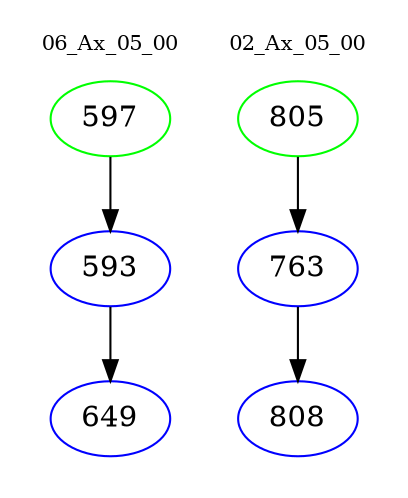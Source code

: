 digraph{
subgraph cluster_0 {
color = white
label = "06_Ax_05_00";
fontsize=10;
T0_597 [label="597", color="green"]
T0_597 -> T0_593 [color="black"]
T0_593 [label="593", color="blue"]
T0_593 -> T0_649 [color="black"]
T0_649 [label="649", color="blue"]
}
subgraph cluster_1 {
color = white
label = "02_Ax_05_00";
fontsize=10;
T1_805 [label="805", color="green"]
T1_805 -> T1_763 [color="black"]
T1_763 [label="763", color="blue"]
T1_763 -> T1_808 [color="black"]
T1_808 [label="808", color="blue"]
}
}
